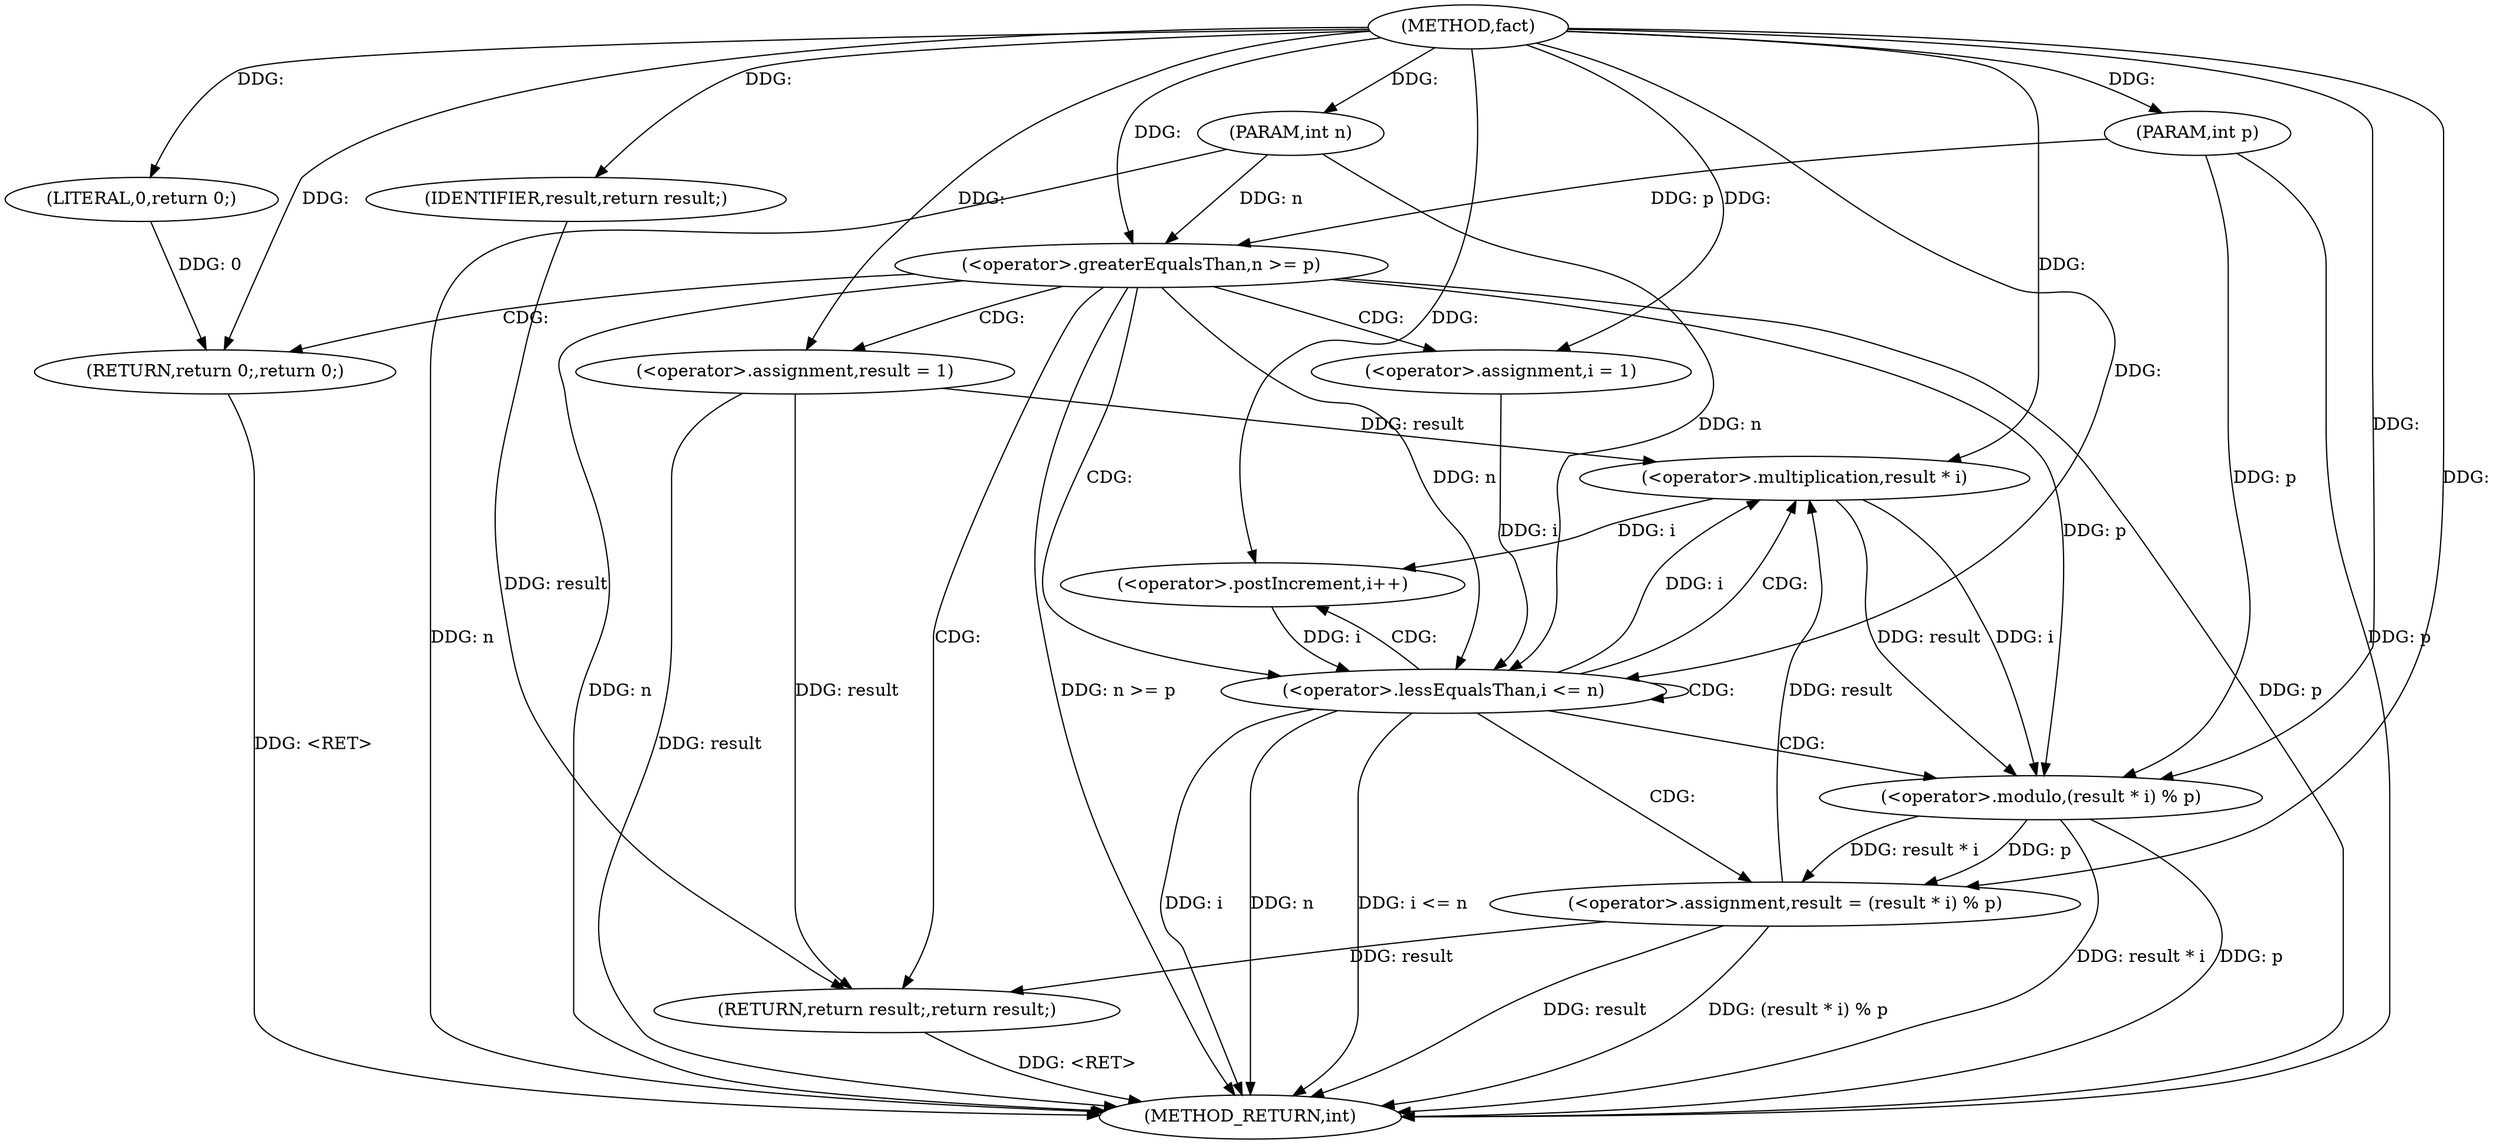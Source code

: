 digraph "fact" {  
"1000441" [label = "(METHOD,fact)" ]
"1000474" [label = "(METHOD_RETURN,int)" ]
"1000442" [label = "(PARAM,int n)" ]
"1000443" [label = "(PARAM,int p)" ]
"1000452" [label = "(<operator>.assignment,result = 1)" ]
"1000472" [label = "(RETURN,return result;,return result;)" ]
"1000446" [label = "(<operator>.greaterEqualsThan,n >= p)" ]
"1000449" [label = "(RETURN,return 0;,return 0;)" ]
"1000457" [label = "(<operator>.assignment,i = 1)" ]
"1000460" [label = "(<operator>.lessEqualsThan,i <= n)" ]
"1000463" [label = "(<operator>.postIncrement,i++)" ]
"1000465" [label = "(<operator>.assignment,result = (result * i) % p)" ]
"1000473" [label = "(IDENTIFIER,result,return result;)" ]
"1000450" [label = "(LITERAL,0,return 0;)" ]
"1000467" [label = "(<operator>.modulo,(result * i) % p)" ]
"1000468" [label = "(<operator>.multiplication,result * i)" ]
  "1000442" -> "1000474"  [ label = "DDG: n"] 
  "1000443" -> "1000474"  [ label = "DDG: p"] 
  "1000446" -> "1000474"  [ label = "DDG: n"] 
  "1000446" -> "1000474"  [ label = "DDG: p"] 
  "1000446" -> "1000474"  [ label = "DDG: n >= p"] 
  "1000452" -> "1000474"  [ label = "DDG: result"] 
  "1000460" -> "1000474"  [ label = "DDG: i"] 
  "1000460" -> "1000474"  [ label = "DDG: n"] 
  "1000460" -> "1000474"  [ label = "DDG: i <= n"] 
  "1000465" -> "1000474"  [ label = "DDG: result"] 
  "1000467" -> "1000474"  [ label = "DDG: result * i"] 
  "1000467" -> "1000474"  [ label = "DDG: p"] 
  "1000465" -> "1000474"  [ label = "DDG: (result * i) % p"] 
  "1000449" -> "1000474"  [ label = "DDG: <RET>"] 
  "1000472" -> "1000474"  [ label = "DDG: <RET>"] 
  "1000441" -> "1000442"  [ label = "DDG: "] 
  "1000441" -> "1000443"  [ label = "DDG: "] 
  "1000441" -> "1000452"  [ label = "DDG: "] 
  "1000473" -> "1000472"  [ label = "DDG: result"] 
  "1000452" -> "1000472"  [ label = "DDG: result"] 
  "1000465" -> "1000472"  [ label = "DDG: result"] 
  "1000450" -> "1000449"  [ label = "DDG: 0"] 
  "1000441" -> "1000449"  [ label = "DDG: "] 
  "1000441" -> "1000457"  [ label = "DDG: "] 
  "1000467" -> "1000465"  [ label = "DDG: p"] 
  "1000467" -> "1000465"  [ label = "DDG: result * i"] 
  "1000441" -> "1000473"  [ label = "DDG: "] 
  "1000442" -> "1000446"  [ label = "DDG: n"] 
  "1000441" -> "1000446"  [ label = "DDG: "] 
  "1000443" -> "1000446"  [ label = "DDG: p"] 
  "1000441" -> "1000450"  [ label = "DDG: "] 
  "1000457" -> "1000460"  [ label = "DDG: i"] 
  "1000463" -> "1000460"  [ label = "DDG: i"] 
  "1000441" -> "1000460"  [ label = "DDG: "] 
  "1000446" -> "1000460"  [ label = "DDG: n"] 
  "1000442" -> "1000460"  [ label = "DDG: n"] 
  "1000468" -> "1000463"  [ label = "DDG: i"] 
  "1000441" -> "1000463"  [ label = "DDG: "] 
  "1000441" -> "1000465"  [ label = "DDG: "] 
  "1000468" -> "1000467"  [ label = "DDG: i"] 
  "1000468" -> "1000467"  [ label = "DDG: result"] 
  "1000446" -> "1000467"  [ label = "DDG: p"] 
  "1000443" -> "1000467"  [ label = "DDG: p"] 
  "1000441" -> "1000467"  [ label = "DDG: "] 
  "1000452" -> "1000468"  [ label = "DDG: result"] 
  "1000465" -> "1000468"  [ label = "DDG: result"] 
  "1000441" -> "1000468"  [ label = "DDG: "] 
  "1000460" -> "1000468"  [ label = "DDG: i"] 
  "1000446" -> "1000457"  [ label = "CDG: "] 
  "1000446" -> "1000452"  [ label = "CDG: "] 
  "1000446" -> "1000460"  [ label = "CDG: "] 
  "1000446" -> "1000449"  [ label = "CDG: "] 
  "1000446" -> "1000472"  [ label = "CDG: "] 
  "1000460" -> "1000463"  [ label = "CDG: "] 
  "1000460" -> "1000467"  [ label = "CDG: "] 
  "1000460" -> "1000465"  [ label = "CDG: "] 
  "1000460" -> "1000460"  [ label = "CDG: "] 
  "1000460" -> "1000468"  [ label = "CDG: "] 
}
